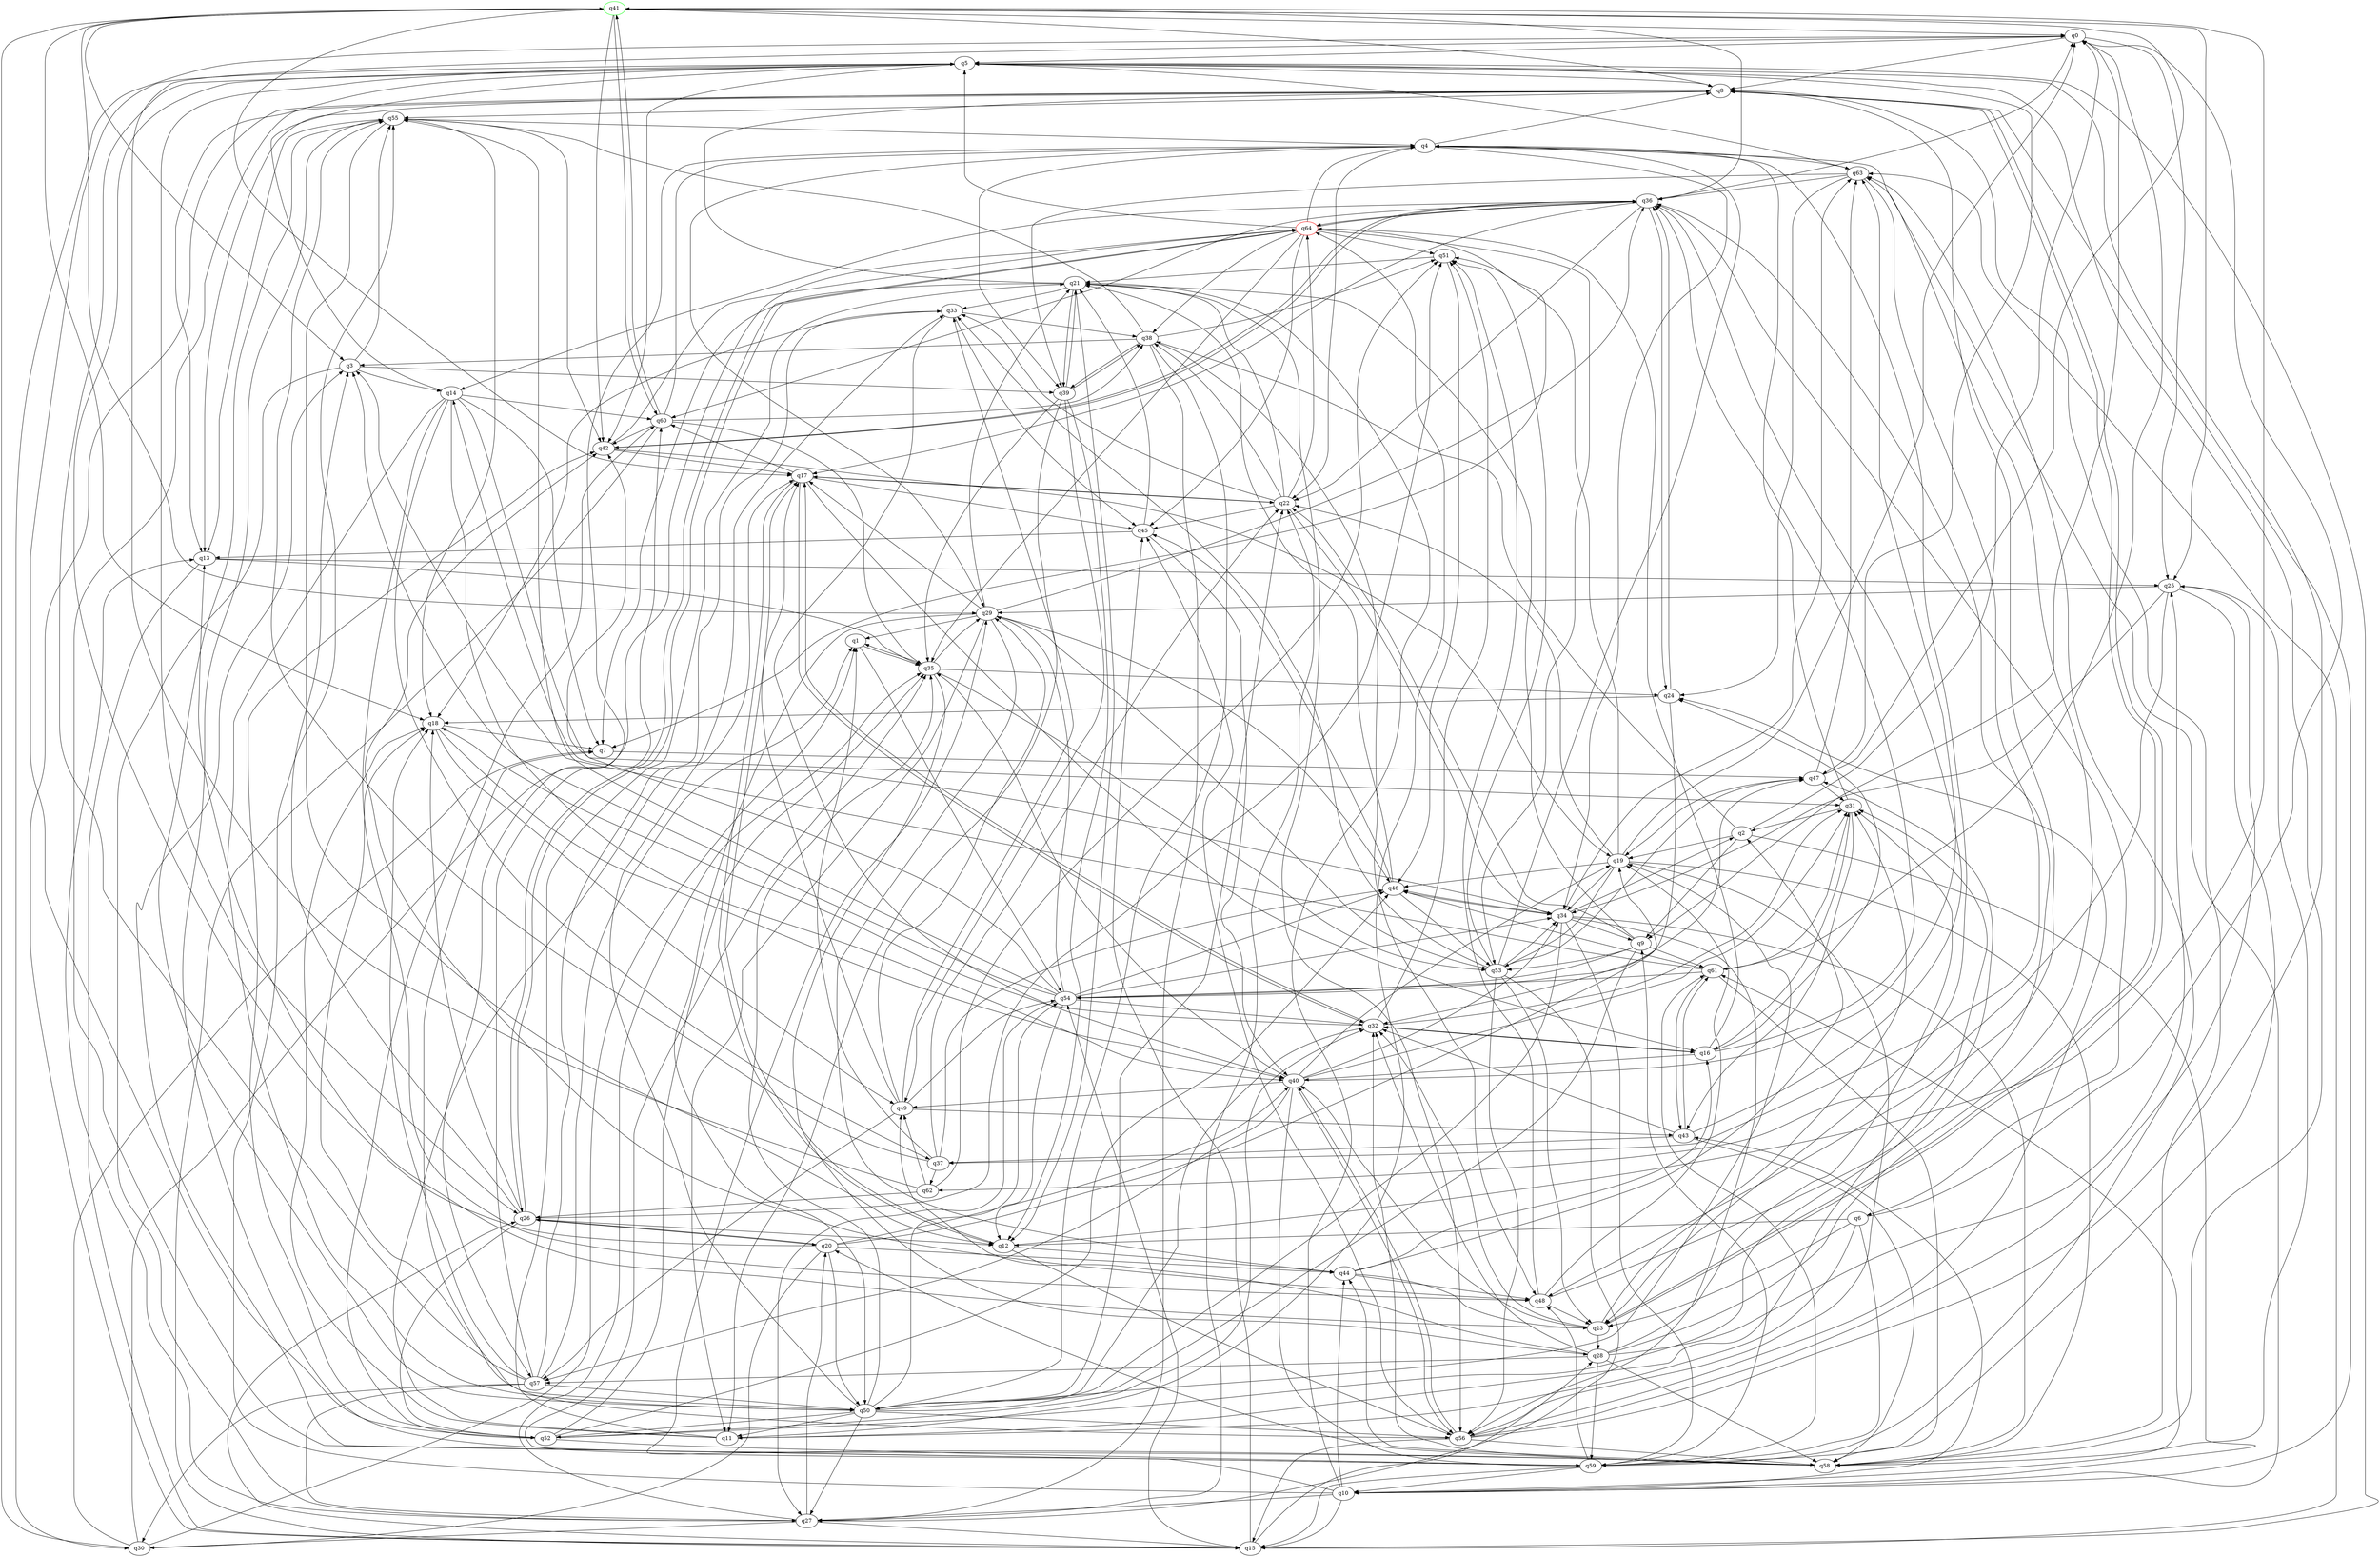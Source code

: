 digraph A{
q41 [initial=1,color=green];
q64 [final=1,color=red];
q0 -> q5;
q0 -> q8;
q0 -> q9;
q0 -> q25;
q0 -> q30;
q0 -> q61;
q1 -> q35;
q1 -> q54;
q2 -> q0;
q2 -> q9;
q2 -> q10;
q2 -> q19;
q2 -> q38;
q3 -> q14;
q3 -> q27;
q3 -> q39;
q3 -> q55;
q4 -> q8;
q4 -> q10;
q4 -> q22;
q4 -> q23;
q4 -> q29;
q4 -> q34;
q4 -> q39;
q4 -> q57;
q4 -> q63;
q5 -> q8;
q5 -> q13;
q5 -> q15;
q5 -> q26;
q5 -> q42;
q5 -> q47;
q5 -> q52;
q5 -> q58;
q6 -> q0;
q6 -> q11;
q6 -> q12;
q6 -> q23;
q6 -> q59;
q7 -> q47;
q8 -> q13;
q8 -> q15;
q8 -> q23;
q8 -> q48;
q8 -> q55;
q8 -> q59;
q9 -> q21;
q9 -> q22;
q9 -> q50;
q9 -> q53;
q9 -> q54;
q9 -> q61;
q10 -> q8;
q10 -> q15;
q10 -> q21;
q10 -> q27;
q10 -> q35;
q10 -> q43;
q10 -> q44;
q10 -> q55;
q10 -> q61;
q11 -> q17;
q11 -> q18;
q11 -> q21;
q11 -> q31;
q11 -> q64;
q12 -> q17;
q12 -> q41;
q12 -> q44;
q12 -> q56;
q13 -> q15;
q13 -> q25;
q13 -> q35;
q14 -> q5;
q14 -> q7;
q14 -> q31;
q14 -> q37;
q14 -> q40;
q14 -> q48;
q14 -> q50;
q14 -> q60;
q15 -> q26;
q15 -> q28;
q15 -> q45;
q15 -> q54;
q15 -> q63;
q16 -> q24;
q16 -> q32;
q16 -> q36;
q16 -> q40;
q16 -> q64;
q17 -> q12;
q17 -> q16;
q17 -> q22;
q17 -> q32;
q17 -> q45;
q17 -> q60;
q18 -> q7;
q18 -> q40;
q18 -> q49;
q19 -> q0;
q19 -> q22;
q19 -> q34;
q19 -> q46;
q19 -> q51;
q19 -> q53;
q19 -> q56;
q19 -> q58;
q20 -> q5;
q20 -> q19;
q20 -> q26;
q20 -> q30;
q20 -> q40;
q20 -> q44;
q20 -> q50;
q21 -> q7;
q21 -> q8;
q21 -> q12;
q21 -> q33;
q21 -> q39;
q21 -> q56;
q22 -> q17;
q22 -> q21;
q22 -> q33;
q22 -> q34;
q22 -> q38;
q22 -> q45;
q22 -> q64;
q23 -> q8;
q23 -> q13;
q23 -> q28;
q23 -> q31;
q23 -> q32;
q23 -> q40;
q24 -> q18;
q24 -> q32;
q24 -> q36;
q25 -> q29;
q25 -> q34;
q25 -> q59;
q25 -> q62;
q26 -> q3;
q26 -> q12;
q26 -> q18;
q26 -> q20;
q26 -> q51;
q26 -> q52;
q26 -> q64;
q27 -> q13;
q27 -> q15;
q27 -> q20;
q27 -> q22;
q27 -> q30;
q27 -> q35;
q28 -> q25;
q28 -> q31;
q28 -> q32;
q28 -> q49;
q28 -> q57;
q28 -> q58;
q28 -> q59;
q28 -> q63;
q29 -> q1;
q29 -> q11;
q29 -> q17;
q29 -> q21;
q29 -> q36;
q29 -> q44;
q29 -> q46;
q29 -> q50;
q29 -> q53;
q30 -> q1;
q30 -> q7;
q30 -> q41;
q30 -> q64;
q31 -> q2;
q31 -> q4;
q31 -> q16;
q31 -> q43;
q32 -> q16;
q32 -> q17;
q32 -> q18;
q32 -> q31;
q32 -> q51;
q33 -> q18;
q33 -> q38;
q33 -> q40;
q33 -> q45;
q34 -> q2;
q34 -> q9;
q34 -> q14;
q34 -> q46;
q34 -> q50;
q34 -> q56;
q34 -> q58;
q34 -> q59;
q34 -> q63;
q35 -> q1;
q35 -> q24;
q35 -> q28;
q35 -> q29;
q35 -> q53;
q36 -> q0;
q36 -> q6;
q36 -> q14;
q36 -> q17;
q36 -> q22;
q36 -> q24;
q36 -> q42;
q36 -> q60;
q36 -> q64;
q37 -> q1;
q37 -> q22;
q37 -> q46;
q37 -> q55;
q37 -> q62;
q38 -> q3;
q38 -> q27;
q38 -> q39;
q38 -> q48;
q38 -> q50;
q38 -> q51;
q38 -> q55;
q39 -> q11;
q39 -> q12;
q39 -> q21;
q39 -> q35;
q39 -> q38;
q39 -> q49;
q40 -> q19;
q40 -> q31;
q40 -> q34;
q40 -> q35;
q40 -> q49;
q40 -> q56;
q40 -> q57;
q40 -> q59;
q40 -> q63;
q41 -> q0;
q41 -> q3;
q41 -> q8;
q41 -> q17;
q41 -> q18;
q41 -> q25;
q41 -> q29;
q41 -> q36;
q41 -> q42;
q41 -> q60;
q42 -> q17;
q42 -> q19;
q42 -> q36;
q42 -> q64;
q43 -> q32;
q43 -> q36;
q43 -> q37;
q43 -> q58;
q43 -> q61;
q44 -> q2;
q44 -> q16;
q44 -> q23;
q44 -> q48;
q45 -> q13;
q45 -> q21;
q45 -> q40;
q46 -> q21;
q46 -> q34;
q46 -> q45;
q46 -> q53;
q47 -> q19;
q47 -> q31;
q47 -> q41;
q47 -> q63;
q48 -> q19;
q48 -> q23;
q48 -> q36;
q48 -> q42;
q48 -> q51;
q49 -> q17;
q49 -> q29;
q49 -> q33;
q49 -> q43;
q49 -> q54;
q49 -> q57;
q50 -> q11;
q50 -> q18;
q50 -> q19;
q50 -> q22;
q50 -> q27;
q50 -> q32;
q50 -> q33;
q50 -> q35;
q50 -> q52;
q50 -> q54;
q50 -> q56;
q51 -> q21;
q51 -> q46;
q52 -> q32;
q52 -> q35;
q52 -> q42;
q52 -> q46;
q52 -> q47;
q52 -> q59;
q52 -> q60;
q53 -> q4;
q53 -> q23;
q53 -> q27;
q53 -> q33;
q53 -> q34;
q53 -> q47;
q53 -> q51;
q53 -> q56;
q54 -> q3;
q54 -> q12;
q54 -> q27;
q54 -> q29;
q54 -> q32;
q54 -> q34;
q54 -> q42;
q54 -> q46;
q54 -> q47;
q54 -> q55;
q55 -> q4;
q55 -> q12;
q55 -> q13;
q55 -> q18;
q55 -> q42;
q55 -> q50;
q56 -> q5;
q56 -> q7;
q56 -> q15;
q56 -> q24;
q56 -> q25;
q56 -> q40;
q56 -> q45;
q56 -> q58;
q57 -> q1;
q57 -> q5;
q57 -> q18;
q57 -> q27;
q57 -> q30;
q57 -> q33;
q57 -> q50;
q57 -> q60;
q58 -> q8;
q58 -> q20;
q58 -> q25;
q58 -> q29;
q58 -> q32;
q58 -> q44;
q58 -> q55;
q59 -> q3;
q59 -> q9;
q59 -> q10;
q59 -> q15;
q59 -> q48;
q59 -> q61;
q59 -> q63;
q60 -> q4;
q60 -> q15;
q60 -> q35;
q60 -> q38;
q60 -> q41;
q60 -> q42;
q61 -> q3;
q61 -> q31;
q61 -> q43;
q61 -> q46;
q61 -> q54;
q61 -> q58;
q62 -> q0;
q62 -> q26;
q62 -> q49;
q62 -> q51;
q63 -> q5;
q63 -> q24;
q63 -> q36;
q63 -> q37;
q63 -> q39;
q64 -> q4;
q64 -> q5;
q64 -> q7;
q64 -> q26;
q64 -> q35;
q64 -> q36;
q64 -> q38;
q64 -> q45;
q64 -> q51;
q64 -> q53;
}